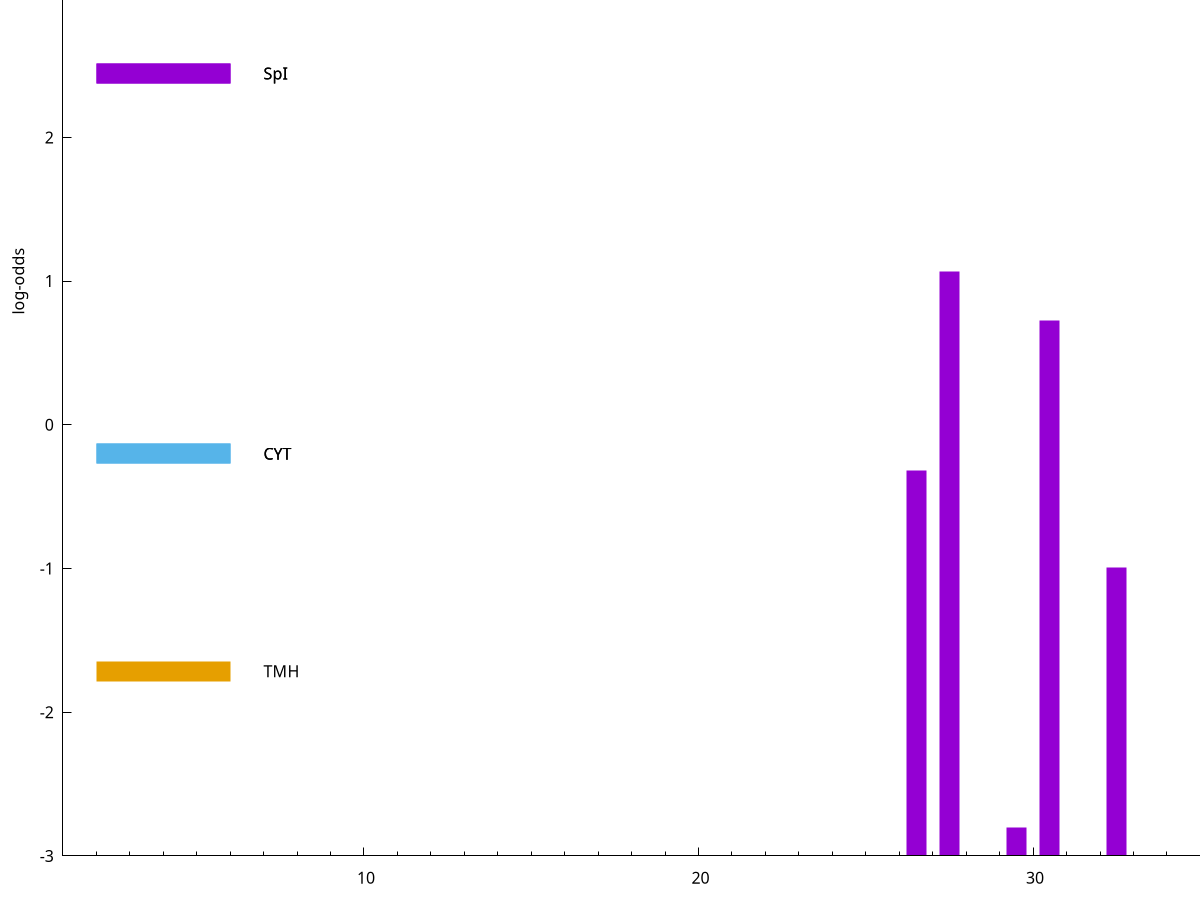 set title "LipoP predictions for SRR3467249.gff"
set size 2., 1.4
set xrange [1:70] 
set mxtics 10
set yrange [-3:5]
set y2range [0:8]
set ylabel "log-odds"
set term postscript eps color solid "Helvetica" 30
set output "SRR3467249.gff119.eps"
set arrow from 2,2.44476 to 6,2.44476 nohead lt 1 lw 20
set label "SpI" at 7,2.44476
set arrow from 2,-0.200913 to 6,-0.200913 nohead lt 3 lw 20
set label "CYT" at 7,-0.200913
set arrow from 2,-0.200913 to 6,-0.200913 nohead lt 3 lw 20
set label "CYT" at 7,-0.200913
set arrow from 2,-1.71483 to 6,-1.71483 nohead lt 4 lw 20
set label "TMH" at 7,-1.71483
set arrow from 2,2.44476 to 6,2.44476 nohead lt 1 lw 20
set label "SpI" at 7,2.44476
# NOTE: The scores below are the log-odds scores with the threshold
# NOTE: subtracted (a hack to make gnuplot make the histogram all
# NOTE: look nice).
plot "-" axes x1y2 title "" with impulses lt 1 lw 20
27.500000 4.063670
30.500000 3.724510
26.500000 2.679706
32.500000 2.004276
29.500000 0.197320
e
exit
